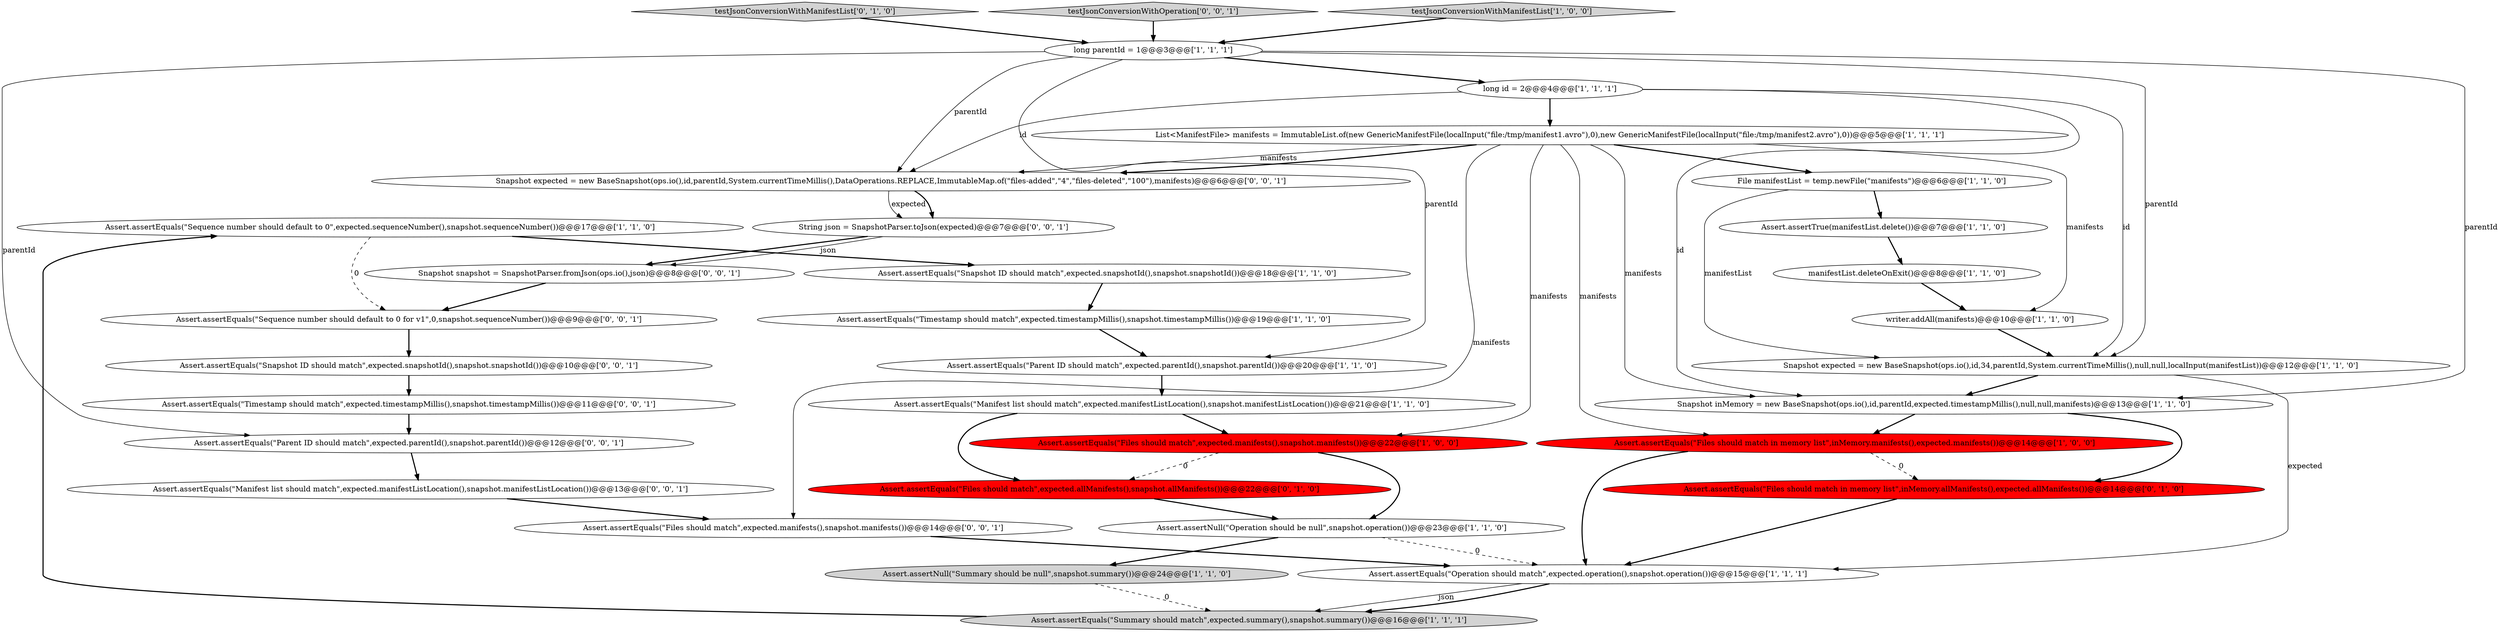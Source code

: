digraph {
19 [style = filled, label = "Assert.assertEquals(\"Sequence number should default to 0\",expected.sequenceNumber(),snapshot.sequenceNumber())@@@17@@@['1', '1', '0']", fillcolor = white, shape = ellipse image = "AAA0AAABBB1BBB"];
30 [style = filled, label = "Assert.assertEquals(\"Sequence number should default to 0 for v1\",0,snapshot.sequenceNumber())@@@9@@@['0', '0', '1']", fillcolor = white, shape = ellipse image = "AAA0AAABBB3BBB"];
1 [style = filled, label = "Assert.assertEquals(\"Snapshot ID should match\",expected.snapshotId(),snapshot.snapshotId())@@@18@@@['1', '1', '0']", fillcolor = white, shape = ellipse image = "AAA0AAABBB1BBB"];
22 [style = filled, label = "testJsonConversionWithManifestList['0', '1', '0']", fillcolor = lightgray, shape = diamond image = "AAA0AAABBB2BBB"];
3 [style = filled, label = "List<ManifestFile> manifests = ImmutableList.of(new GenericManifestFile(localInput(\"file:/tmp/manifest1.avro\"),0),new GenericManifestFile(localInput(\"file:/tmp/manifest2.avro\"),0))@@@5@@@['1', '1', '1']", fillcolor = white, shape = ellipse image = "AAA0AAABBB1BBB"];
16 [style = filled, label = "writer.addAll(manifests)@@@10@@@['1', '1', '0']", fillcolor = white, shape = ellipse image = "AAA0AAABBB1BBB"];
17 [style = filled, label = "Assert.assertEquals(\"Files should match in memory list\",inMemory.manifests(),expected.manifests())@@@14@@@['1', '0', '0']", fillcolor = red, shape = ellipse image = "AAA1AAABBB1BBB"];
20 [style = filled, label = "Assert.assertEquals(\"Files should match\",expected.manifests(),snapshot.manifests())@@@22@@@['1', '0', '0']", fillcolor = red, shape = ellipse image = "AAA1AAABBB1BBB"];
31 [style = filled, label = "Assert.assertEquals(\"Files should match\",expected.manifests(),snapshot.manifests())@@@14@@@['0', '0', '1']", fillcolor = white, shape = ellipse image = "AAA0AAABBB3BBB"];
0 [style = filled, label = "manifestList.deleteOnExit()@@@8@@@['1', '1', '0']", fillcolor = white, shape = ellipse image = "AAA0AAABBB1BBB"];
11 [style = filled, label = "Assert.assertEquals(\"Summary should match\",expected.summary(),snapshot.summary())@@@16@@@['1', '1', '1']", fillcolor = lightgray, shape = ellipse image = "AAA0AAABBB1BBB"];
25 [style = filled, label = "Assert.assertEquals(\"Timestamp should match\",expected.timestampMillis(),snapshot.timestampMillis())@@@11@@@['0', '0', '1']", fillcolor = white, shape = ellipse image = "AAA0AAABBB3BBB"];
24 [style = filled, label = "Assert.assertEquals(\"Parent ID should match\",expected.parentId(),snapshot.parentId())@@@12@@@['0', '0', '1']", fillcolor = white, shape = ellipse image = "AAA0AAABBB3BBB"];
9 [style = filled, label = "Assert.assertNull(\"Summary should be null\",snapshot.summary())@@@24@@@['1', '1', '0']", fillcolor = lightgray, shape = ellipse image = "AAA0AAABBB1BBB"];
28 [style = filled, label = "Assert.assertEquals(\"Manifest list should match\",expected.manifestListLocation(),snapshot.manifestListLocation())@@@13@@@['0', '0', '1']", fillcolor = white, shape = ellipse image = "AAA0AAABBB3BBB"];
21 [style = filled, label = "Assert.assertEquals(\"Files should match\",expected.allManifests(),snapshot.allManifests())@@@22@@@['0', '1', '0']", fillcolor = red, shape = ellipse image = "AAA1AAABBB2BBB"];
33 [style = filled, label = "testJsonConversionWithOperation['0', '0', '1']", fillcolor = lightgray, shape = diamond image = "AAA0AAABBB3BBB"];
26 [style = filled, label = "Snapshot snapshot = SnapshotParser.fromJson(ops.io(),json)@@@8@@@['0', '0', '1']", fillcolor = white, shape = ellipse image = "AAA0AAABBB3BBB"];
6 [style = filled, label = "Snapshot expected = new BaseSnapshot(ops.io(),id,34,parentId,System.currentTimeMillis(),null,null,localInput(manifestList))@@@12@@@['1', '1', '0']", fillcolor = white, shape = ellipse image = "AAA0AAABBB1BBB"];
15 [style = filled, label = "testJsonConversionWithManifestList['1', '0', '0']", fillcolor = lightgray, shape = diamond image = "AAA0AAABBB1BBB"];
14 [style = filled, label = "Assert.assertTrue(manifestList.delete())@@@7@@@['1', '1', '0']", fillcolor = white, shape = ellipse image = "AAA0AAABBB1BBB"];
10 [style = filled, label = "long parentId = 1@@@3@@@['1', '1', '1']", fillcolor = white, shape = ellipse image = "AAA0AAABBB1BBB"];
29 [style = filled, label = "Snapshot expected = new BaseSnapshot(ops.io(),id,parentId,System.currentTimeMillis(),DataOperations.REPLACE,ImmutableMap.of(\"files-added\",\"4\",\"files-deleted\",\"100\"),manifests)@@@6@@@['0', '0', '1']", fillcolor = white, shape = ellipse image = "AAA0AAABBB3BBB"];
7 [style = filled, label = "Assert.assertNull(\"Operation should be null\",snapshot.operation())@@@23@@@['1', '1', '0']", fillcolor = white, shape = ellipse image = "AAA0AAABBB1BBB"];
13 [style = filled, label = "Assert.assertEquals(\"Manifest list should match\",expected.manifestListLocation(),snapshot.manifestListLocation())@@@21@@@['1', '1', '0']", fillcolor = white, shape = ellipse image = "AAA0AAABBB1BBB"];
2 [style = filled, label = "Snapshot inMemory = new BaseSnapshot(ops.io(),id,parentId,expected.timestampMillis(),null,null,manifests)@@@13@@@['1', '1', '0']", fillcolor = white, shape = ellipse image = "AAA0AAABBB1BBB"];
23 [style = filled, label = "Assert.assertEquals(\"Files should match in memory list\",inMemory.allManifests(),expected.allManifests())@@@14@@@['0', '1', '0']", fillcolor = red, shape = ellipse image = "AAA1AAABBB2BBB"];
32 [style = filled, label = "String json = SnapshotParser.toJson(expected)@@@7@@@['0', '0', '1']", fillcolor = white, shape = ellipse image = "AAA0AAABBB3BBB"];
8 [style = filled, label = "long id = 2@@@4@@@['1', '1', '1']", fillcolor = white, shape = ellipse image = "AAA0AAABBB1BBB"];
27 [style = filled, label = "Assert.assertEquals(\"Snapshot ID should match\",expected.snapshotId(),snapshot.snapshotId())@@@10@@@['0', '0', '1']", fillcolor = white, shape = ellipse image = "AAA0AAABBB3BBB"];
18 [style = filled, label = "File manifestList = temp.newFile(\"manifests\")@@@6@@@['1', '1', '0']", fillcolor = white, shape = ellipse image = "AAA0AAABBB1BBB"];
5 [style = filled, label = "Assert.assertEquals(\"Operation should match\",expected.operation(),snapshot.operation())@@@15@@@['1', '1', '1']", fillcolor = white, shape = ellipse image = "AAA0AAABBB1BBB"];
4 [style = filled, label = "Assert.assertEquals(\"Parent ID should match\",expected.parentId(),snapshot.parentId())@@@20@@@['1', '1', '0']", fillcolor = white, shape = ellipse image = "AAA0AAABBB1BBB"];
12 [style = filled, label = "Assert.assertEquals(\"Timestamp should match\",expected.timestampMillis(),snapshot.timestampMillis())@@@19@@@['1', '1', '0']", fillcolor = white, shape = ellipse image = "AAA0AAABBB1BBB"];
2->17 [style = bold, label=""];
10->2 [style = solid, label="parentId"];
24->28 [style = bold, label=""];
0->16 [style = bold, label=""];
17->5 [style = bold, label=""];
15->10 [style = bold, label=""];
23->5 [style = bold, label=""];
10->4 [style = solid, label="parentId"];
16->6 [style = bold, label=""];
28->31 [style = bold, label=""];
31->5 [style = bold, label=""];
4->13 [style = bold, label=""];
8->3 [style = bold, label=""];
30->27 [style = bold, label=""];
3->16 [style = solid, label="manifests"];
8->6 [style = solid, label="id"];
3->20 [style = solid, label="manifests"];
18->6 [style = solid, label="manifestList"];
6->5 [style = solid, label="expected"];
33->10 [style = bold, label=""];
10->29 [style = solid, label="parentId"];
3->29 [style = solid, label="manifests"];
11->19 [style = bold, label=""];
10->24 [style = solid, label="parentId"];
3->31 [style = solid, label="manifests"];
32->26 [style = bold, label=""];
8->29 [style = solid, label="id"];
26->30 [style = bold, label=""];
6->2 [style = bold, label=""];
3->18 [style = bold, label=""];
7->5 [style = dashed, label="0"];
7->9 [style = bold, label=""];
2->23 [style = bold, label=""];
25->24 [style = bold, label=""];
19->1 [style = bold, label=""];
19->30 [style = dashed, label="0"];
14->0 [style = bold, label=""];
10->8 [style = bold, label=""];
12->4 [style = bold, label=""];
5->11 [style = solid, label="json"];
29->32 [style = solid, label="expected"];
10->6 [style = solid, label="parentId"];
29->32 [style = bold, label=""];
20->21 [style = dashed, label="0"];
22->10 [style = bold, label=""];
1->12 [style = bold, label=""];
21->7 [style = bold, label=""];
8->2 [style = solid, label="id"];
32->26 [style = solid, label="json"];
9->11 [style = dashed, label="0"];
5->11 [style = bold, label=""];
3->17 [style = solid, label="manifests"];
17->23 [style = dashed, label="0"];
20->7 [style = bold, label=""];
13->21 [style = bold, label=""];
18->14 [style = bold, label=""];
3->29 [style = bold, label=""];
27->25 [style = bold, label=""];
3->2 [style = solid, label="manifests"];
13->20 [style = bold, label=""];
}
